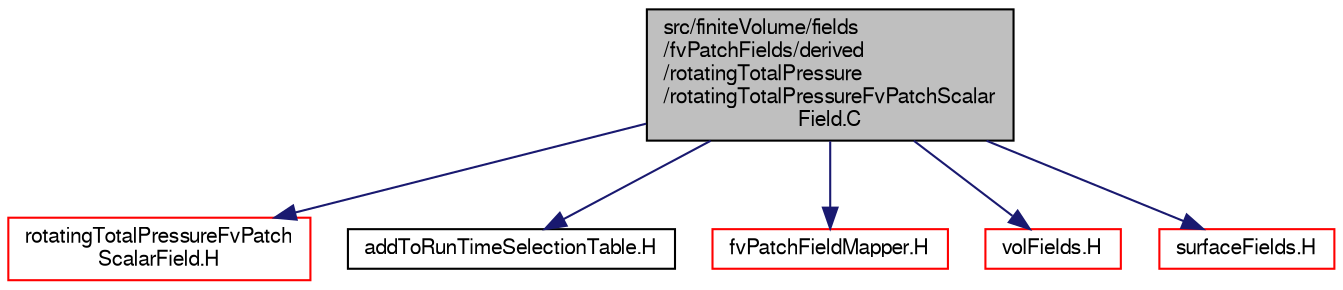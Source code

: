 digraph "src/finiteVolume/fields/fvPatchFields/derived/rotatingTotalPressure/rotatingTotalPressureFvPatchScalarField.C"
{
  bgcolor="transparent";
  edge [fontname="FreeSans",fontsize="10",labelfontname="FreeSans",labelfontsize="10"];
  node [fontname="FreeSans",fontsize="10",shape=record];
  Node0 [label="src/finiteVolume/fields\l/fvPatchFields/derived\l/rotatingTotalPressure\l/rotatingTotalPressureFvPatchScalar\lField.C",height=0.2,width=0.4,color="black", fillcolor="grey75", style="filled", fontcolor="black"];
  Node0 -> Node1 [color="midnightblue",fontsize="10",style="solid",fontname="FreeSans"];
  Node1 [label="rotatingTotalPressureFvPatch\lScalarField.H",height=0.2,width=0.4,color="red",URL="$a02222.html"];
  Node0 -> Node202 [color="midnightblue",fontsize="10",style="solid",fontname="FreeSans"];
  Node202 [label="addToRunTimeSelectionTable.H",height=0.2,width=0.4,color="black",URL="$a09263.html",tooltip="Macros for easy insertion into run-time selection tables. "];
  Node0 -> Node203 [color="midnightblue",fontsize="10",style="solid",fontname="FreeSans"];
  Node203 [label="fvPatchFieldMapper.H",height=0.2,width=0.4,color="red",URL="$a02468.html"];
  Node0 -> Node204 [color="midnightblue",fontsize="10",style="solid",fontname="FreeSans"];
  Node204 [label="volFields.H",height=0.2,width=0.4,color="red",URL="$a02750.html"];
  Node0 -> Node307 [color="midnightblue",fontsize="10",style="solid",fontname="FreeSans"];
  Node307 [label="surfaceFields.H",height=0.2,width=0.4,color="red",URL="$a02735.html",tooltip="Foam::surfaceFields. "];
}
